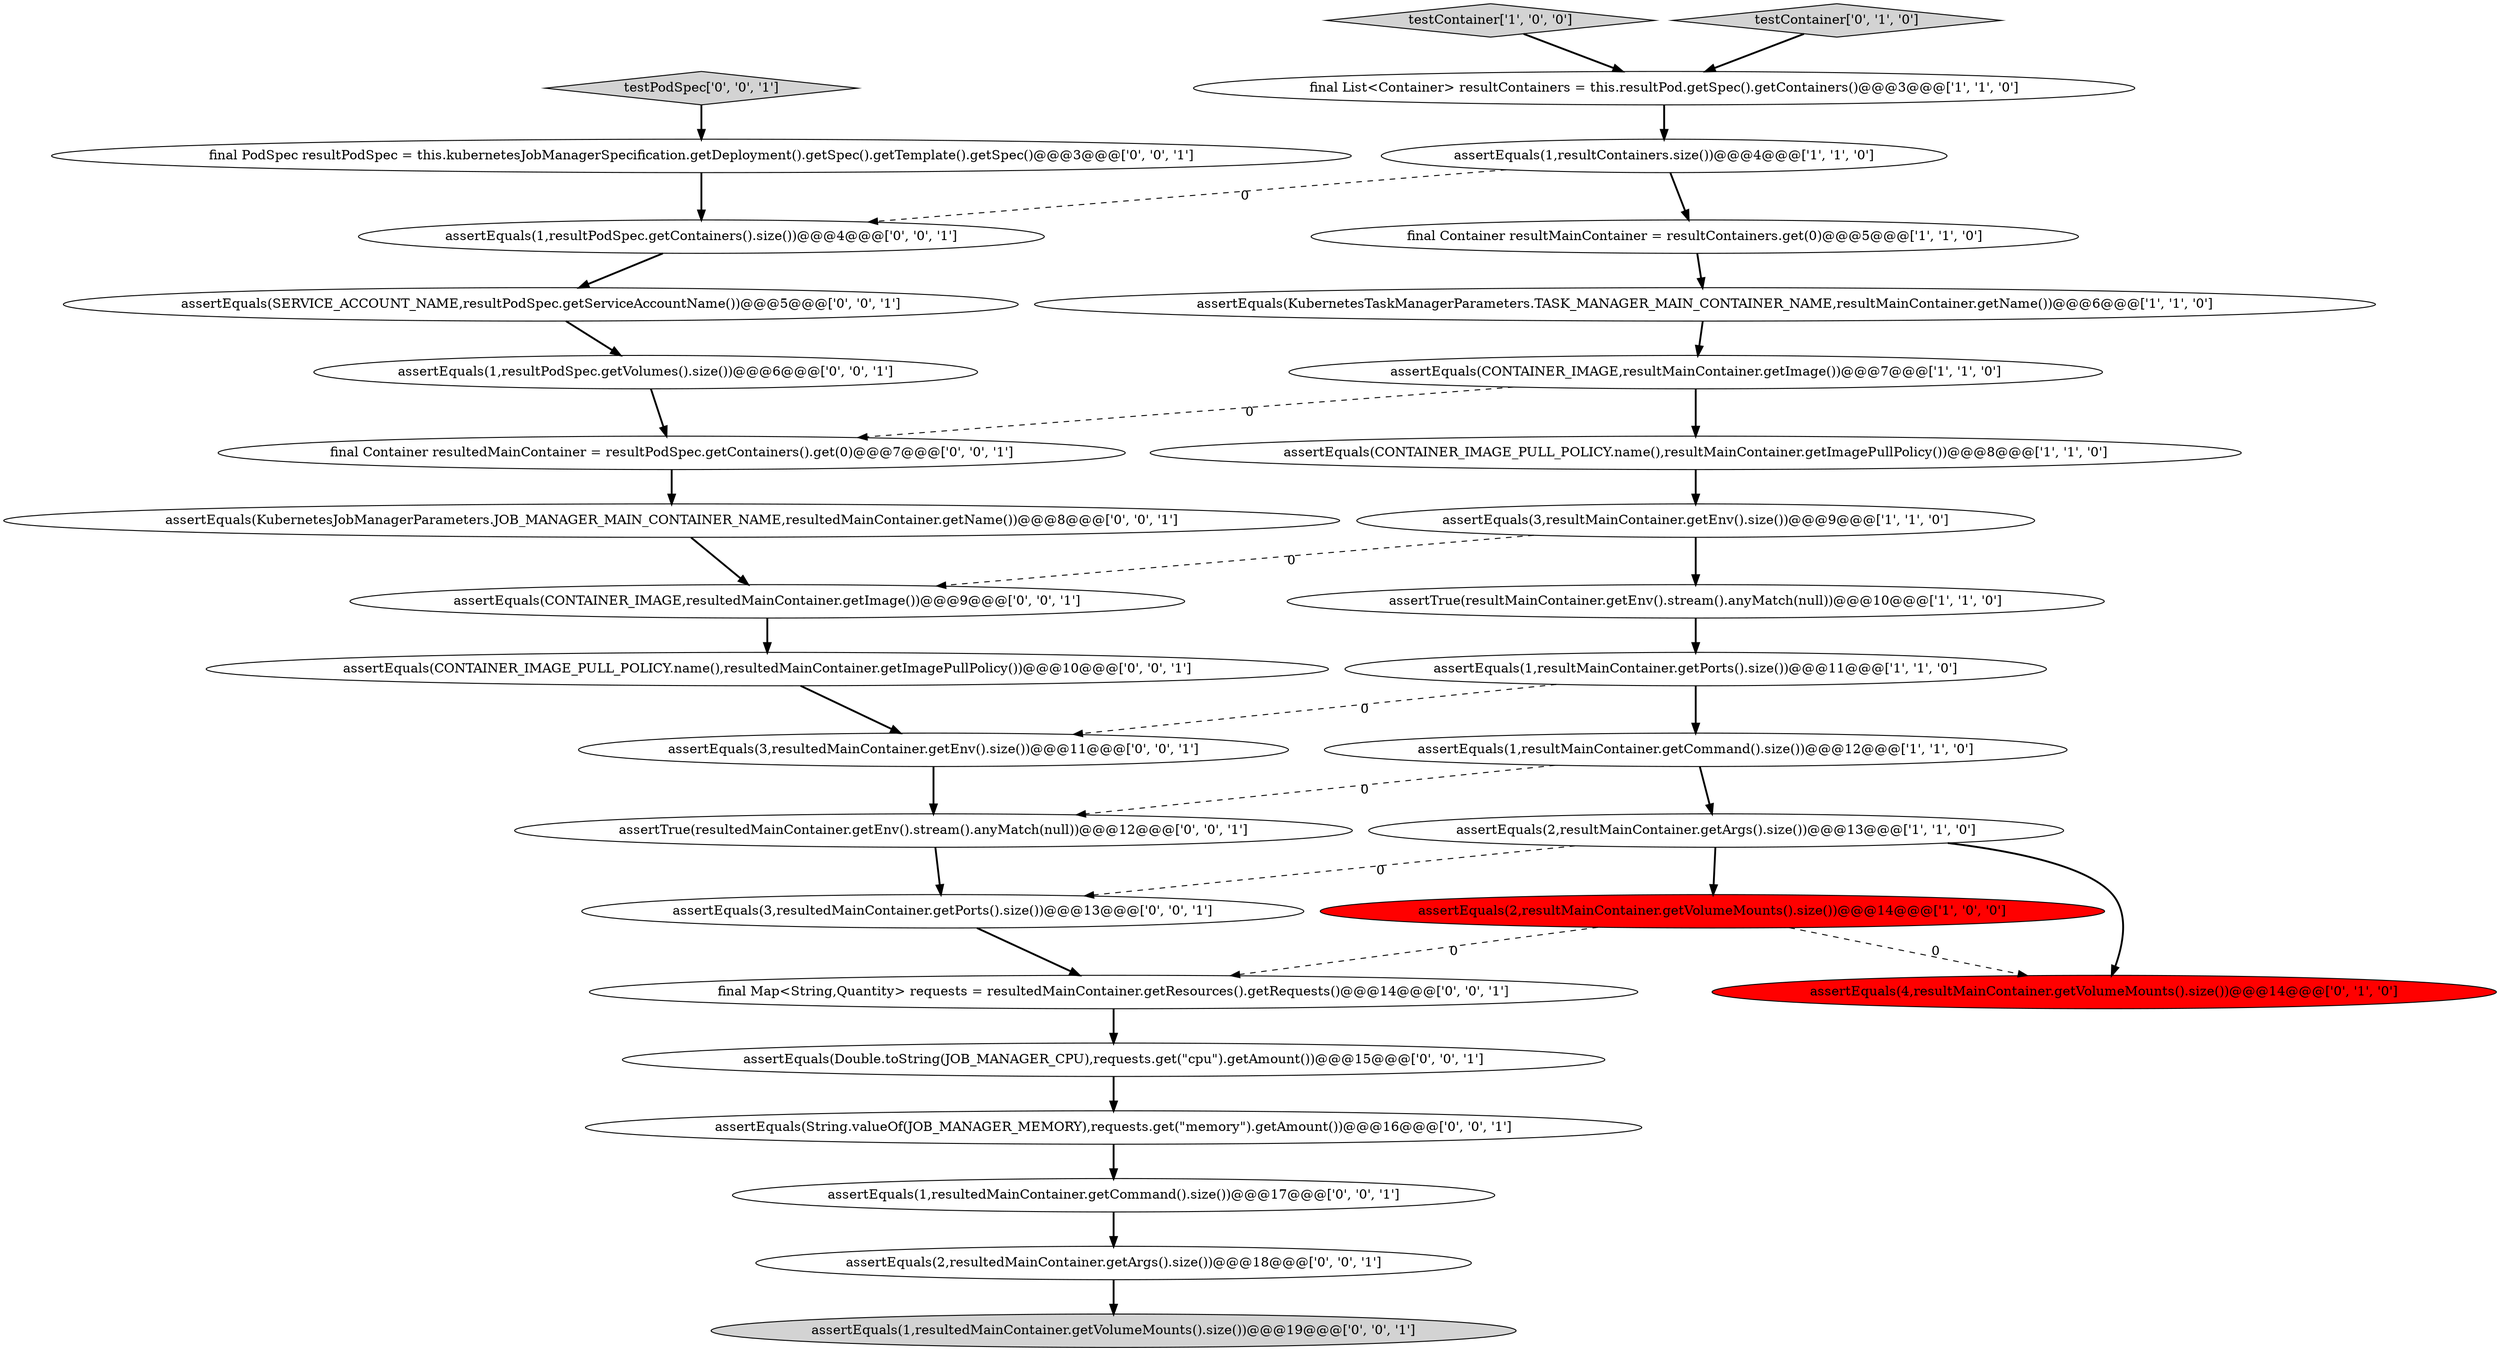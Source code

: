 digraph {
16 [style = filled, label = "assertEquals(CONTAINER_IMAGE_PULL_POLICY.name(),resultedMainContainer.getImagePullPolicy())@@@10@@@['0', '0', '1']", fillcolor = white, shape = ellipse image = "AAA0AAABBB3BBB"];
9 [style = filled, label = "assertTrue(resultMainContainer.getEnv().stream().anyMatch(null))@@@10@@@['1', '1', '0']", fillcolor = white, shape = ellipse image = "AAA0AAABBB1BBB"];
5 [style = filled, label = "testContainer['1', '0', '0']", fillcolor = lightgray, shape = diamond image = "AAA0AAABBB1BBB"];
4 [style = filled, label = "final Container resultMainContainer = resultContainers.get(0)@@@5@@@['1', '1', '0']", fillcolor = white, shape = ellipse image = "AAA0AAABBB1BBB"];
28 [style = filled, label = "assertEquals(1,resultedMainContainer.getVolumeMounts().size())@@@19@@@['0', '0', '1']", fillcolor = lightgray, shape = ellipse image = "AAA0AAABBB3BBB"];
8 [style = filled, label = "assertEquals(CONTAINER_IMAGE,resultMainContainer.getImage())@@@7@@@['1', '1', '0']", fillcolor = white, shape = ellipse image = "AAA0AAABBB1BBB"];
23 [style = filled, label = "assertEquals(Double.toString(JOB_MANAGER_CPU),requests.get(\"cpu\").getAmount())@@@15@@@['0', '0', '1']", fillcolor = white, shape = ellipse image = "AAA0AAABBB3BBB"];
25 [style = filled, label = "assertEquals(1,resultPodSpec.getContainers().size())@@@4@@@['0', '0', '1']", fillcolor = white, shape = ellipse image = "AAA0AAABBB3BBB"];
27 [style = filled, label = "assertEquals(KubernetesJobManagerParameters.JOB_MANAGER_MAIN_CONTAINER_NAME,resultedMainContainer.getName())@@@8@@@['0', '0', '1']", fillcolor = white, shape = ellipse image = "AAA0AAABBB3BBB"];
2 [style = filled, label = "assertEquals(1,resultMainContainer.getPorts().size())@@@11@@@['1', '1', '0']", fillcolor = white, shape = ellipse image = "AAA0AAABBB1BBB"];
18 [style = filled, label = "testPodSpec['0', '0', '1']", fillcolor = lightgray, shape = diamond image = "AAA0AAABBB3BBB"];
19 [style = filled, label = "assertEquals(SERVICE_ACCOUNT_NAME,resultPodSpec.getServiceAccountName())@@@5@@@['0', '0', '1']", fillcolor = white, shape = ellipse image = "AAA0AAABBB3BBB"];
30 [style = filled, label = "assertEquals(2,resultedMainContainer.getArgs().size())@@@18@@@['0', '0', '1']", fillcolor = white, shape = ellipse image = "AAA0AAABBB3BBB"];
11 [style = filled, label = "assertEquals(3,resultMainContainer.getEnv().size())@@@9@@@['1', '1', '0']", fillcolor = white, shape = ellipse image = "AAA0AAABBB1BBB"];
3 [style = filled, label = "assertEquals(2,resultMainContainer.getVolumeMounts().size())@@@14@@@['1', '0', '0']", fillcolor = red, shape = ellipse image = "AAA1AAABBB1BBB"];
0 [style = filled, label = "assertEquals(CONTAINER_IMAGE_PULL_POLICY.name(),resultMainContainer.getImagePullPolicy())@@@8@@@['1', '1', '0']", fillcolor = white, shape = ellipse image = "AAA0AAABBB1BBB"];
29 [style = filled, label = "final Map<String,Quantity> requests = resultedMainContainer.getResources().getRequests()@@@14@@@['0', '0', '1']", fillcolor = white, shape = ellipse image = "AAA0AAABBB3BBB"];
7 [style = filled, label = "assertEquals(KubernetesTaskManagerParameters.TASK_MANAGER_MAIN_CONTAINER_NAME,resultMainContainer.getName())@@@6@@@['1', '1', '0']", fillcolor = white, shape = ellipse image = "AAA0AAABBB1BBB"];
13 [style = filled, label = "testContainer['0', '1', '0']", fillcolor = lightgray, shape = diamond image = "AAA0AAABBB2BBB"];
12 [style = filled, label = "assertEquals(1,resultMainContainer.getCommand().size())@@@12@@@['1', '1', '0']", fillcolor = white, shape = ellipse image = "AAA0AAABBB1BBB"];
15 [style = filled, label = "final Container resultedMainContainer = resultPodSpec.getContainers().get(0)@@@7@@@['0', '0', '1']", fillcolor = white, shape = ellipse image = "AAA0AAABBB3BBB"];
17 [style = filled, label = "assertEquals(1,resultedMainContainer.getCommand().size())@@@17@@@['0', '0', '1']", fillcolor = white, shape = ellipse image = "AAA0AAABBB3BBB"];
26 [style = filled, label = "assertEquals(String.valueOf(JOB_MANAGER_MEMORY),requests.get(\"memory\").getAmount())@@@16@@@['0', '0', '1']", fillcolor = white, shape = ellipse image = "AAA0AAABBB3BBB"];
32 [style = filled, label = "assertEquals(CONTAINER_IMAGE,resultedMainContainer.getImage())@@@9@@@['0', '0', '1']", fillcolor = white, shape = ellipse image = "AAA0AAABBB3BBB"];
24 [style = filled, label = "final PodSpec resultPodSpec = this.kubernetesJobManagerSpecification.getDeployment().getSpec().getTemplate().getSpec()@@@3@@@['0', '0', '1']", fillcolor = white, shape = ellipse image = "AAA0AAABBB3BBB"];
21 [style = filled, label = "assertEquals(3,resultedMainContainer.getEnv().size())@@@11@@@['0', '0', '1']", fillcolor = white, shape = ellipse image = "AAA0AAABBB3BBB"];
1 [style = filled, label = "assertEquals(1,resultContainers.size())@@@4@@@['1', '1', '0']", fillcolor = white, shape = ellipse image = "AAA0AAABBB1BBB"];
6 [style = filled, label = "assertEquals(2,resultMainContainer.getArgs().size())@@@13@@@['1', '1', '0']", fillcolor = white, shape = ellipse image = "AAA0AAABBB1BBB"];
20 [style = filled, label = "assertEquals(1,resultPodSpec.getVolumes().size())@@@6@@@['0', '0', '1']", fillcolor = white, shape = ellipse image = "AAA0AAABBB3BBB"];
31 [style = filled, label = "assertTrue(resultedMainContainer.getEnv().stream().anyMatch(null))@@@12@@@['0', '0', '1']", fillcolor = white, shape = ellipse image = "AAA0AAABBB3BBB"];
22 [style = filled, label = "assertEquals(3,resultedMainContainer.getPorts().size())@@@13@@@['0', '0', '1']", fillcolor = white, shape = ellipse image = "AAA0AAABBB3BBB"];
10 [style = filled, label = "final List<Container> resultContainers = this.resultPod.getSpec().getContainers()@@@3@@@['1', '1', '0']", fillcolor = white, shape = ellipse image = "AAA0AAABBB1BBB"];
14 [style = filled, label = "assertEquals(4,resultMainContainer.getVolumeMounts().size())@@@14@@@['0', '1', '0']", fillcolor = red, shape = ellipse image = "AAA1AAABBB2BBB"];
3->29 [style = dashed, label="0"];
11->32 [style = dashed, label="0"];
13->10 [style = bold, label=""];
6->3 [style = bold, label=""];
5->10 [style = bold, label=""];
1->4 [style = bold, label=""];
27->32 [style = bold, label=""];
18->24 [style = bold, label=""];
31->22 [style = bold, label=""];
26->17 [style = bold, label=""];
9->2 [style = bold, label=""];
19->20 [style = bold, label=""];
8->15 [style = dashed, label="0"];
23->26 [style = bold, label=""];
22->29 [style = bold, label=""];
12->31 [style = dashed, label="0"];
0->11 [style = bold, label=""];
17->30 [style = bold, label=""];
29->23 [style = bold, label=""];
32->16 [style = bold, label=""];
7->8 [style = bold, label=""];
11->9 [style = bold, label=""];
12->6 [style = bold, label=""];
6->22 [style = dashed, label="0"];
4->7 [style = bold, label=""];
2->12 [style = bold, label=""];
8->0 [style = bold, label=""];
6->14 [style = bold, label=""];
21->31 [style = bold, label=""];
30->28 [style = bold, label=""];
2->21 [style = dashed, label="0"];
24->25 [style = bold, label=""];
16->21 [style = bold, label=""];
25->19 [style = bold, label=""];
3->14 [style = dashed, label="0"];
1->25 [style = dashed, label="0"];
10->1 [style = bold, label=""];
15->27 [style = bold, label=""];
20->15 [style = bold, label=""];
}
